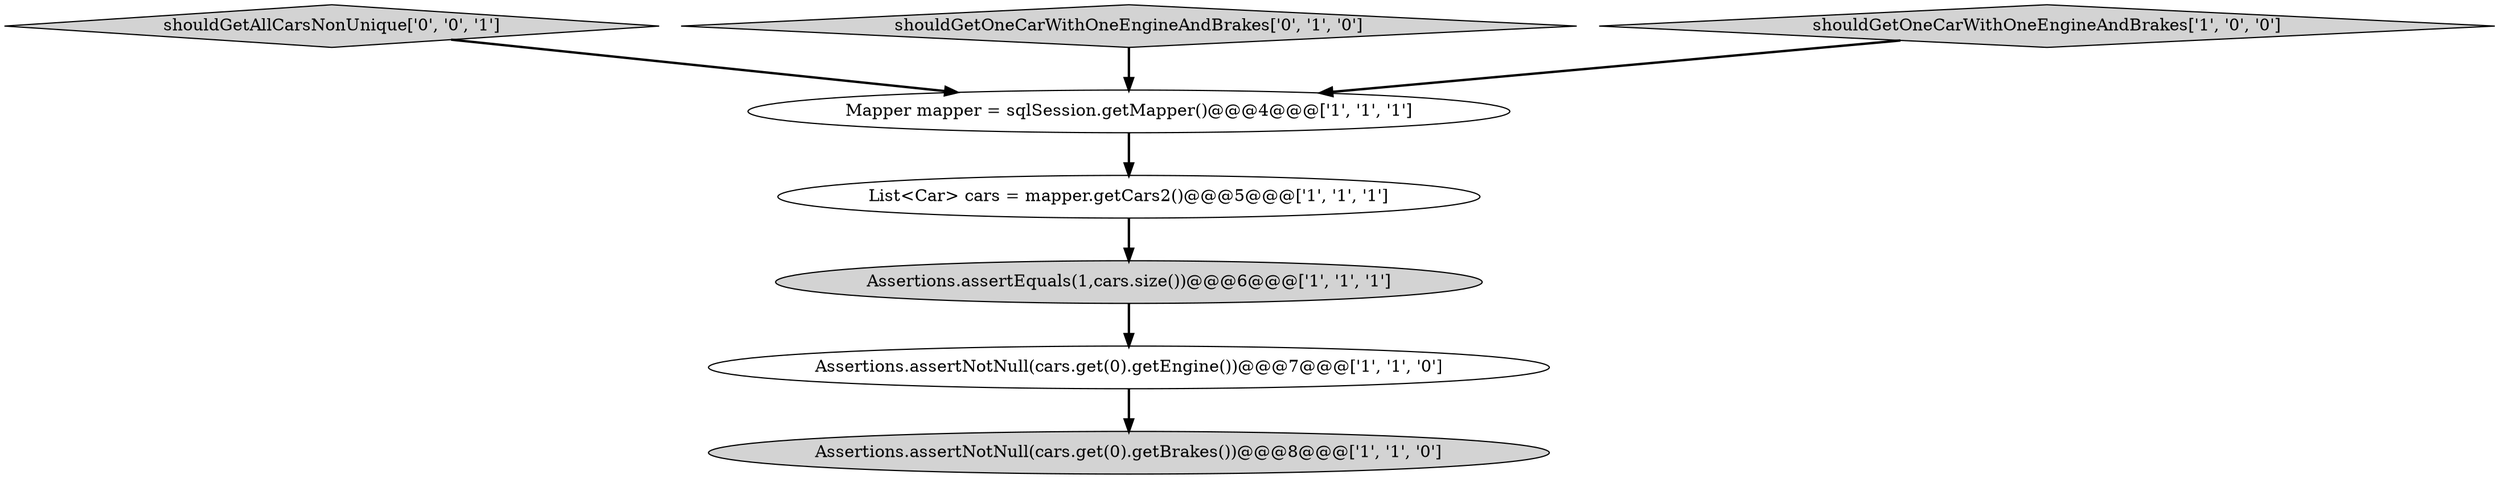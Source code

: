digraph {
0 [style = filled, label = "Assertions.assertNotNull(cars.get(0).getBrakes())@@@8@@@['1', '1', '0']", fillcolor = lightgray, shape = ellipse image = "AAA0AAABBB1BBB"];
4 [style = filled, label = "Assertions.assertEquals(1,cars.size())@@@6@@@['1', '1', '1']", fillcolor = lightgray, shape = ellipse image = "AAA0AAABBB1BBB"];
3 [style = filled, label = "Mapper mapper = sqlSession.getMapper()@@@4@@@['1', '1', '1']", fillcolor = white, shape = ellipse image = "AAA0AAABBB1BBB"];
2 [style = filled, label = "Assertions.assertNotNull(cars.get(0).getEngine())@@@7@@@['1', '1', '0']", fillcolor = white, shape = ellipse image = "AAA0AAABBB1BBB"];
7 [style = filled, label = "shouldGetAllCarsNonUnique['0', '0', '1']", fillcolor = lightgray, shape = diamond image = "AAA0AAABBB3BBB"];
6 [style = filled, label = "shouldGetOneCarWithOneEngineAndBrakes['0', '1', '0']", fillcolor = lightgray, shape = diamond image = "AAA0AAABBB2BBB"];
1 [style = filled, label = "shouldGetOneCarWithOneEngineAndBrakes['1', '0', '0']", fillcolor = lightgray, shape = diamond image = "AAA0AAABBB1BBB"];
5 [style = filled, label = "List<Car> cars = mapper.getCars2()@@@5@@@['1', '1', '1']", fillcolor = white, shape = ellipse image = "AAA0AAABBB1BBB"];
1->3 [style = bold, label=""];
6->3 [style = bold, label=""];
3->5 [style = bold, label=""];
2->0 [style = bold, label=""];
4->2 [style = bold, label=""];
7->3 [style = bold, label=""];
5->4 [style = bold, label=""];
}
